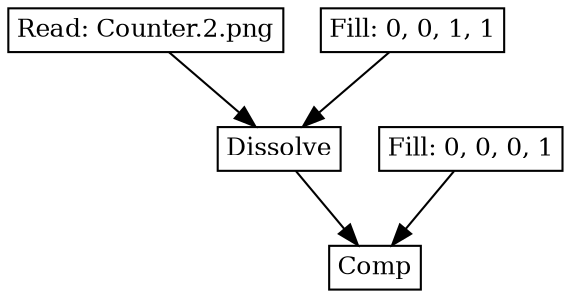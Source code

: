 digraph Transition {
    node [shape=box, fontsize=12, margin=0.05, width=0, height=0];
    Comp_2524697000576 [label="Comp"]
    Dissolve_2524878971696 -> Comp_2524697000576
    Dissolve_2524878971696 [label="Dissolve"]
    SequenceRead_2524878990960 -> Dissolve_2524878971696
    SequenceRead_2524878990960 [label="Read: Counter.2.png"]
    Fill_2524829994752 -> Dissolve_2524878971696
    Fill_2524829994752 [label="Fill: 0, 0, 1, 1"]
    Fill_2524878970176 -> Comp_2524697000576
    Fill_2524878970176 [label="Fill: 0, 0, 0, 1"]
}
